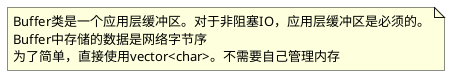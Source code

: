 @startuml  


note as N1
Buffer类是一个应用层缓冲区。对于非阻塞IO，应用层缓冲区是必须的。
Buffer中存储的数据是网络字节序
为了简单，直接使用vector<char>。不需要自己管理内存
end note 

@enduml 